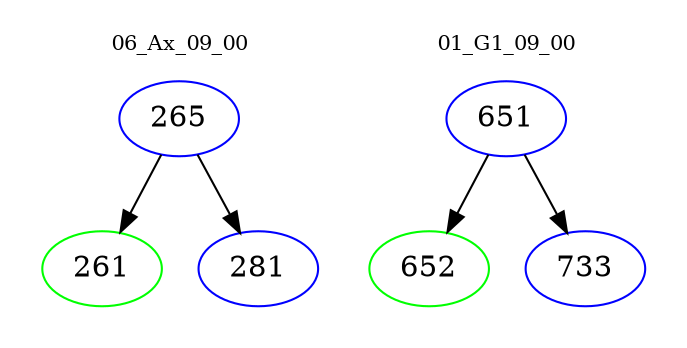 digraph{
subgraph cluster_0 {
color = white
label = "06_Ax_09_00";
fontsize=10;
T0_265 [label="265", color="blue"]
T0_265 -> T0_261 [color="black"]
T0_261 [label="261", color="green"]
T0_265 -> T0_281 [color="black"]
T0_281 [label="281", color="blue"]
}
subgraph cluster_1 {
color = white
label = "01_G1_09_00";
fontsize=10;
T1_651 [label="651", color="blue"]
T1_651 -> T1_652 [color="black"]
T1_652 [label="652", color="green"]
T1_651 -> T1_733 [color="black"]
T1_733 [label="733", color="blue"]
}
}
